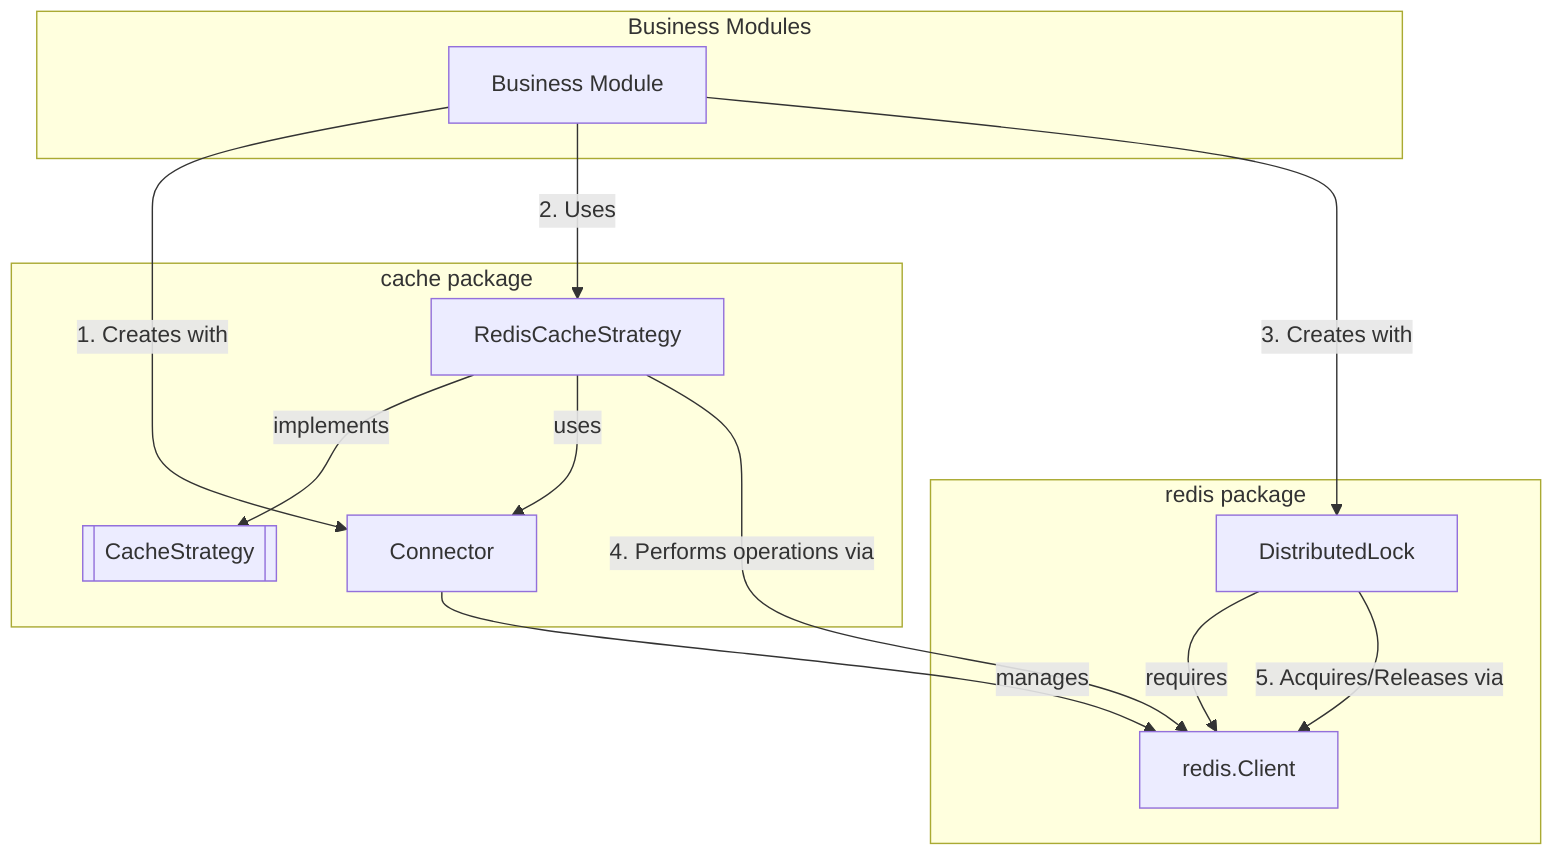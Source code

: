graph TD
    subgraph Business Modules
        BM[Business Module]
    end

    subgraph cache package
        CS[[CacheStrategy]]
        RCS[RedisCacheStrategy]
        RCS -->|implements| CS
        RCS -->|uses| RC[redis.Connector]
    end

    subgraph redis package
        RC[Connector]
        DL[DistributedLock]
        RC -->|manages| RClient[redis.Client]
        DL -->|requires| RClient
    end

    BM -->|1. Creates with| RC
    BM -->|2. Uses| RCS
    BM -->|3. Creates with| DL
    RCS -->|4. Performs operations via| RClient
    DL -->|5. Acquires/Releases via| RClient